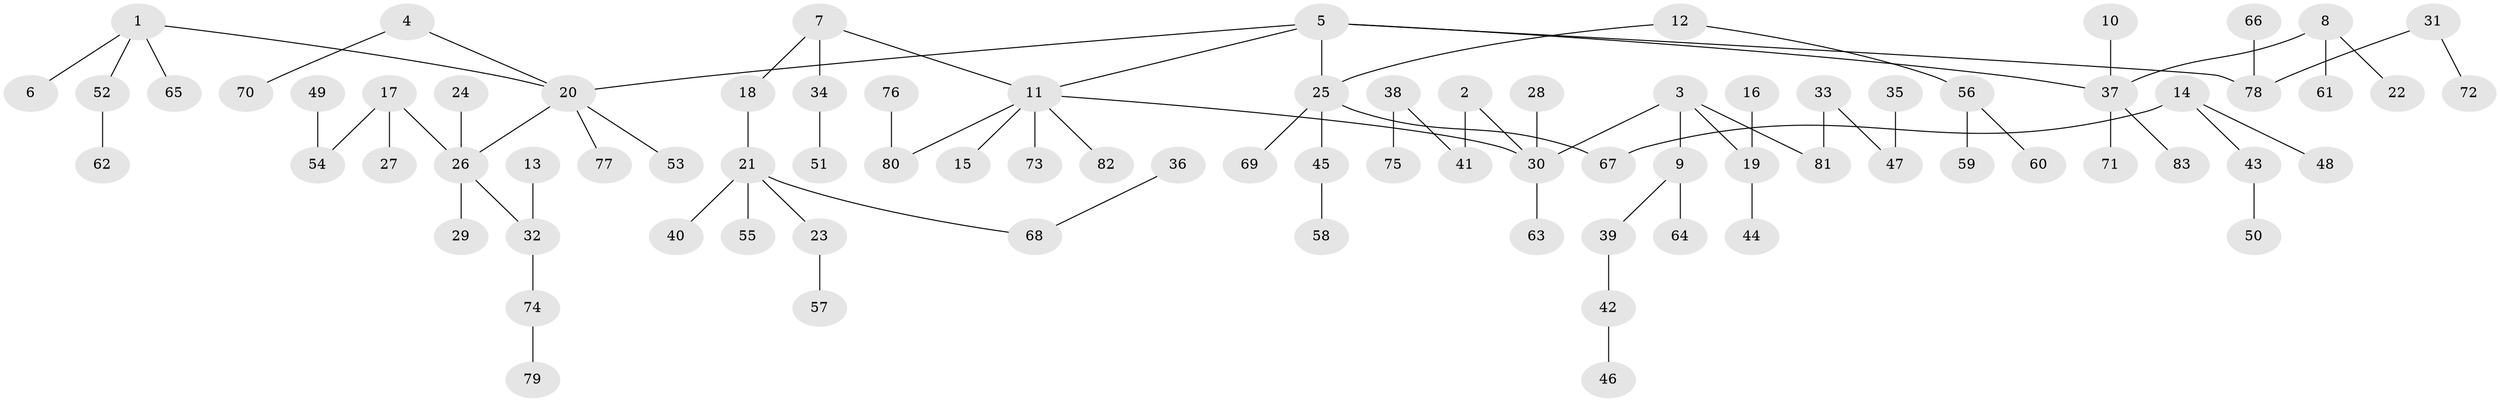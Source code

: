 // original degree distribution, {6: 0.036231884057971016, 5: 0.014492753623188406, 3: 0.16666666666666666, 4: 0.050724637681159424, 8: 0.007246376811594203, 1: 0.5144927536231884, 2: 0.21014492753623187}
// Generated by graph-tools (version 1.1) at 2025/37/03/04/25 23:37:23]
// undirected, 83 vertices, 82 edges
graph export_dot {
  node [color=gray90,style=filled];
  1;
  2;
  3;
  4;
  5;
  6;
  7;
  8;
  9;
  10;
  11;
  12;
  13;
  14;
  15;
  16;
  17;
  18;
  19;
  20;
  21;
  22;
  23;
  24;
  25;
  26;
  27;
  28;
  29;
  30;
  31;
  32;
  33;
  34;
  35;
  36;
  37;
  38;
  39;
  40;
  41;
  42;
  43;
  44;
  45;
  46;
  47;
  48;
  49;
  50;
  51;
  52;
  53;
  54;
  55;
  56;
  57;
  58;
  59;
  60;
  61;
  62;
  63;
  64;
  65;
  66;
  67;
  68;
  69;
  70;
  71;
  72;
  73;
  74;
  75;
  76;
  77;
  78;
  79;
  80;
  81;
  82;
  83;
  1 -- 6 [weight=1.0];
  1 -- 20 [weight=1.0];
  1 -- 52 [weight=1.0];
  1 -- 65 [weight=1.0];
  2 -- 30 [weight=1.0];
  2 -- 41 [weight=1.0];
  3 -- 9 [weight=1.0];
  3 -- 19 [weight=1.0];
  3 -- 30 [weight=1.0];
  3 -- 81 [weight=1.0];
  4 -- 20 [weight=1.0];
  4 -- 70 [weight=1.0];
  5 -- 11 [weight=1.0];
  5 -- 20 [weight=1.0];
  5 -- 25 [weight=1.0];
  5 -- 37 [weight=1.0];
  5 -- 78 [weight=1.0];
  7 -- 11 [weight=1.0];
  7 -- 18 [weight=1.0];
  7 -- 34 [weight=1.0];
  8 -- 22 [weight=1.0];
  8 -- 37 [weight=1.0];
  8 -- 61 [weight=1.0];
  9 -- 39 [weight=1.0];
  9 -- 64 [weight=1.0];
  10 -- 37 [weight=1.0];
  11 -- 15 [weight=1.0];
  11 -- 30 [weight=1.0];
  11 -- 73 [weight=1.0];
  11 -- 80 [weight=1.0];
  11 -- 82 [weight=1.0];
  12 -- 25 [weight=1.0];
  12 -- 56 [weight=1.0];
  13 -- 32 [weight=1.0];
  14 -- 43 [weight=1.0];
  14 -- 48 [weight=1.0];
  14 -- 67 [weight=1.0];
  16 -- 19 [weight=1.0];
  17 -- 26 [weight=1.0];
  17 -- 27 [weight=1.0];
  17 -- 54 [weight=1.0];
  18 -- 21 [weight=1.0];
  19 -- 44 [weight=1.0];
  20 -- 26 [weight=1.0];
  20 -- 53 [weight=1.0];
  20 -- 77 [weight=1.0];
  21 -- 23 [weight=1.0];
  21 -- 40 [weight=1.0];
  21 -- 55 [weight=1.0];
  21 -- 68 [weight=1.0];
  23 -- 57 [weight=1.0];
  24 -- 26 [weight=1.0];
  25 -- 45 [weight=1.0];
  25 -- 67 [weight=1.0];
  25 -- 69 [weight=1.0];
  26 -- 29 [weight=1.0];
  26 -- 32 [weight=1.0];
  28 -- 30 [weight=1.0];
  30 -- 63 [weight=1.0];
  31 -- 72 [weight=1.0];
  31 -- 78 [weight=1.0];
  32 -- 74 [weight=1.0];
  33 -- 47 [weight=1.0];
  33 -- 81 [weight=1.0];
  34 -- 51 [weight=1.0];
  35 -- 47 [weight=1.0];
  36 -- 68 [weight=1.0];
  37 -- 71 [weight=1.0];
  37 -- 83 [weight=1.0];
  38 -- 41 [weight=1.0];
  38 -- 75 [weight=1.0];
  39 -- 42 [weight=1.0];
  42 -- 46 [weight=1.0];
  43 -- 50 [weight=1.0];
  45 -- 58 [weight=1.0];
  49 -- 54 [weight=1.0];
  52 -- 62 [weight=1.0];
  56 -- 59 [weight=1.0];
  56 -- 60 [weight=1.0];
  66 -- 78 [weight=1.0];
  74 -- 79 [weight=1.0];
  76 -- 80 [weight=1.0];
}
